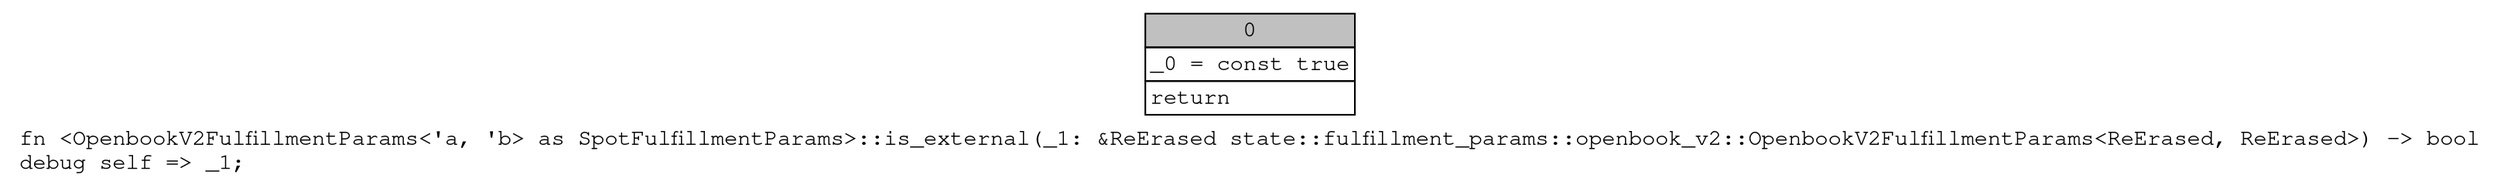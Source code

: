 digraph Mir_0_3062 {
    graph [fontname="Courier, monospace"];
    node [fontname="Courier, monospace"];
    edge [fontname="Courier, monospace"];
    label=<fn &lt;OpenbookV2FulfillmentParams&lt;'a, 'b&gt; as SpotFulfillmentParams&gt;::is_external(_1: &amp;ReErased state::fulfillment_params::openbook_v2::OpenbookV2FulfillmentParams&lt;ReErased, ReErased&gt;) -&gt; bool<br align="left"/>debug self =&gt; _1;<br align="left"/>>;
    bb0__0_3062 [shape="none", label=<<table border="0" cellborder="1" cellspacing="0"><tr><td bgcolor="gray" align="center" colspan="1">0</td></tr><tr><td align="left" balign="left">_0 = const true<br/></td></tr><tr><td align="left">return</td></tr></table>>];
}
